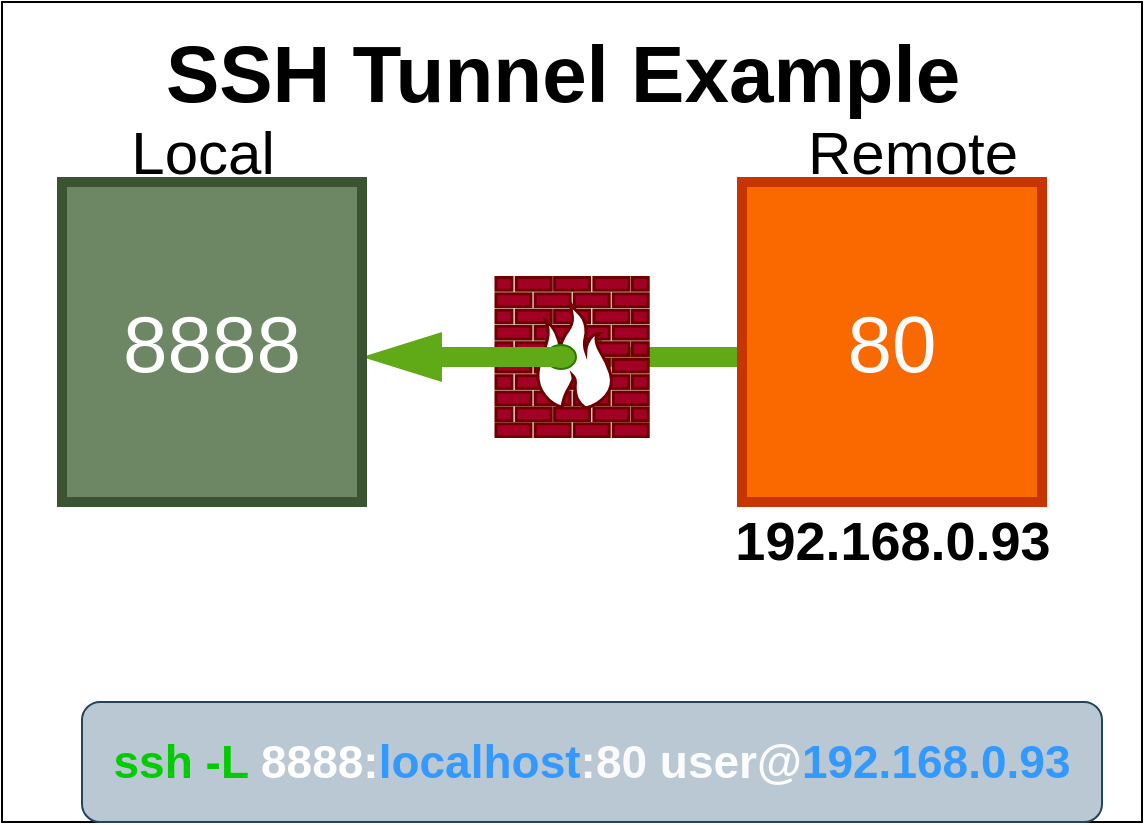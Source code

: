 <mxfile>
    <diagram id="R40UBbsVWRwJJyZEYB1N" name="Page-1">
        <mxGraphModel dx="1692" dy="827" grid="1" gridSize="10" guides="1" tooltips="1" connect="1" arrows="1" fold="1" page="1" pageScale="1" pageWidth="850" pageHeight="1100" math="0" shadow="0">
            <root>
                <mxCell id="0"/>
                <mxCell id="1" parent="0"/>
                <mxCell id="20" value="" style="whiteSpace=wrap;html=1;fontSize=40;strokeWidth=1;" parent="1" vertex="1">
                    <mxGeometry x="140" y="180" width="570" height="410" as="geometry"/>
                </mxCell>
                <mxCell id="17" value="" style="html=1;shadow=0;dashed=0;align=center;verticalAlign=middle;shape=mxgraph.arrows2.arrow;dy=0.6;dx=40;flipH=1;notch=0;fontSize=40;strokeColor=none;strokeWidth=5;fillColor=#60a917;fontColor=#ffffff;" parent="1" vertex="1">
                    <mxGeometry x="400" y="345" width="110" height="25" as="geometry"/>
                </mxCell>
                <mxCell id="19" value="" style="fontColor=#ffffff;verticalAlign=top;verticalLabelPosition=bottom;labelPosition=center;align=center;html=1;outlineConnect=0;fillColor=#a20025;strokeColor=#6F0000;gradientDirection=north;strokeWidth=2;shape=mxgraph.networks.firewall;fontSize=40;" parent="1" vertex="1">
                    <mxGeometry x="387" y="317.75" width="76.1" height="79.5" as="geometry"/>
                </mxCell>
                <mxCell id="18" value="" style="strokeWidth=1;html=1;shape=mxgraph.flowchart.start_2;whiteSpace=wrap;fontSize=40;fillColor=#60a917;strokeColor=#2D7600;fontColor=#ffffff;" parent="1" vertex="1">
                    <mxGeometry x="412" y="351.5" width="15" height="12" as="geometry"/>
                </mxCell>
                <mxCell id="14" value="" style="html=1;shadow=0;dashed=0;align=center;verticalAlign=middle;shape=mxgraph.arrows2.arrow;dy=0.6;dx=40;flipH=1;notch=0;fontSize=40;strokeColor=none;strokeWidth=5;fillColor=#60a917;fontColor=#ffffff;" parent="1" vertex="1">
                    <mxGeometry x="320" y="345" width="100" height="25" as="geometry"/>
                </mxCell>
                <mxCell id="2" value="&lt;font style=&quot;font-size: 40px&quot;&gt;&lt;b&gt;SSH Tunnel Example&lt;/b&gt;&lt;/font&gt;" style="text;html=1;resizable=0;autosize=1;align=center;verticalAlign=middle;points=[];fillColor=none;strokeColor=none;rounded=0;" parent="1" vertex="1">
                    <mxGeometry x="214.5" y="200" width="410" height="30" as="geometry"/>
                </mxCell>
                <mxCell id="3" value="&lt;div&gt;&lt;span&gt;8888&lt;/span&gt;&lt;/div&gt;" style="whiteSpace=wrap;html=1;fontSize=40;fillColor=#6d8764;fontColor=#ffffff;strokeColor=#3A5431;align=center;strokeWidth=5;" parent="1" vertex="1">
                    <mxGeometry x="170" y="270" width="150" height="160" as="geometry"/>
                </mxCell>
                <mxCell id="5" value="&lt;div&gt;&lt;span&gt;&lt;font color=&quot;#fcfcfc&quot;&gt;80&lt;/font&gt;&lt;/span&gt;&lt;/div&gt;" style="whiteSpace=wrap;html=1;fontSize=40;fillColor=#fa6800;fontColor=#000000;strokeColor=#C73500;align=center;strokeWidth=5;" parent="1" vertex="1">
                    <mxGeometry x="510" y="270" width="150" height="160" as="geometry"/>
                </mxCell>
                <mxCell id="21" value="&lt;b style=&quot;font-size: 23px&quot;&gt;&lt;font style=&quot;font-size: 23px&quot;&gt;&lt;font style=&quot;font-size: 23px&quot; color=&quot;#00cc00&quot;&gt;ssh -L&lt;/font&gt; &lt;font color=&quot;#ffffff&quot;&gt;8888:&lt;/font&gt;&lt;font color=&quot;#3399ff&quot;&gt;localhost&lt;/font&gt;&lt;font color=&quot;#fafafa&quot;&gt;:80&lt;/font&gt; &lt;font color=&quot;#fcfcfc&quot;&gt;user@&lt;/font&gt;&lt;font color=&quot;#3399ff&quot;&gt;192.168.0.93&lt;/font&gt;&lt;/font&gt;&lt;/b&gt;" style="whiteSpace=wrap;html=1;fillColor=#bac8d3;strokeColor=#23445d;rounded=1;" parent="1" vertex="1">
                    <mxGeometry x="180" y="530" width="510" height="60" as="geometry"/>
                </mxCell>
                <mxCell id="23" value="&lt;font color=&quot;#000000&quot; style=&quot;font-size: 30px&quot;&gt;Local&lt;/font&gt;" style="text;html=1;resizable=0;autosize=1;align=center;verticalAlign=middle;points=[];fillColor=none;strokeColor=none;rounded=0;fontSize=23;fontColor=#FCFCFC;" parent="1" vertex="1">
                    <mxGeometry x="195" y="235" width="90" height="40" as="geometry"/>
                </mxCell>
                <mxCell id="24" value="&lt;font color=&quot;#000000&quot; style=&quot;font-size: 30px&quot;&gt;Remote&lt;/font&gt;" style="text;html=1;resizable=0;autosize=1;align=center;verticalAlign=middle;points=[];fillColor=none;strokeColor=none;rounded=0;fontSize=23;fontColor=#FCFCFC;" parent="1" vertex="1">
                    <mxGeometry x="535" y="235" width="120" height="40" as="geometry"/>
                </mxCell>
                <mxCell id="25" value="&lt;font size=&quot;1&quot;&gt;&lt;b style=&quot;font-size: 27px&quot;&gt;192.168.0.93&lt;/b&gt;&lt;/font&gt;" style="text;html=1;resizable=0;autosize=1;align=center;verticalAlign=middle;points=[];fillColor=none;strokeColor=none;rounded=0;" vertex="1" parent="1">
                    <mxGeometry x="500" y="440" width="170" height="20" as="geometry"/>
                </mxCell>
            </root>
        </mxGraphModel>
    </diagram>
</mxfile>